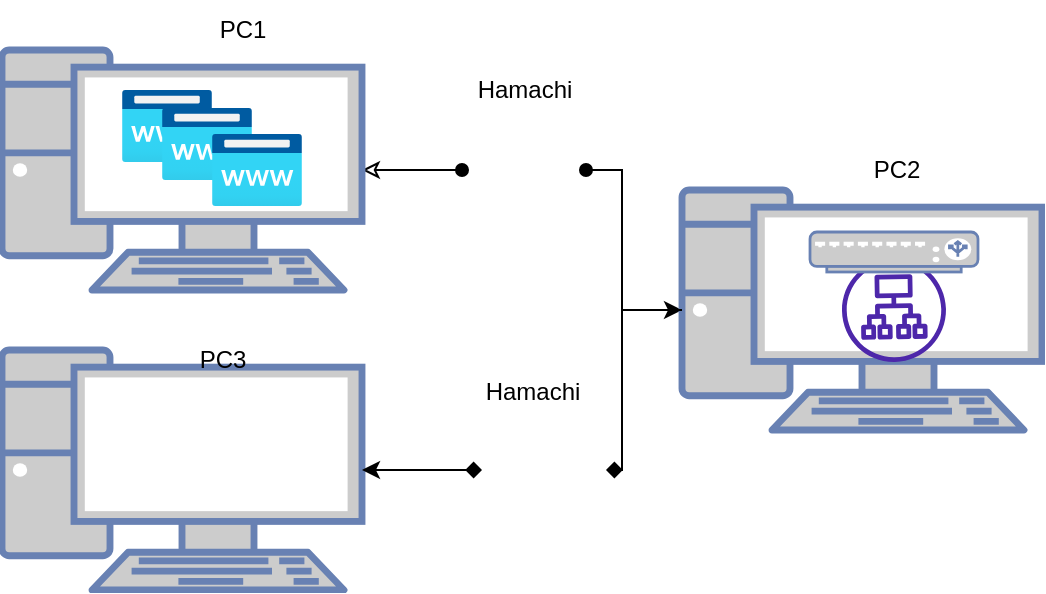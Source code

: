 <mxfile version="20.3.6" type="github">
  <diagram id="_9pJYnEhJNvAgKNPj2_E" name="Page-1">
    <mxGraphModel dx="862" dy="442" grid="1" gridSize="10" guides="1" tooltips="1" connect="1" arrows="1" fold="1" page="1" pageScale="1" pageWidth="827" pageHeight="1169" math="0" shadow="0">
      <root>
        <mxCell id="0" />
        <mxCell id="1" parent="0" />
        <mxCell id="uqKmrp4bwlxtikAry7Os-8" style="edgeStyle=orthogonalEdgeStyle;rounded=0;orthogonalLoop=1;jettySize=auto;html=1;startArrow=classic;startFill=0;endArrow=oval;endFill=1;" edge="1" parent="1" source="uqKmrp4bwlxtikAry7Os-1" target="uqKmrp4bwlxtikAry7Os-6">
          <mxGeometry relative="1" as="geometry" />
        </mxCell>
        <mxCell id="uqKmrp4bwlxtikAry7Os-1" value="" style="fontColor=#0066CC;verticalAlign=top;verticalLabelPosition=bottom;labelPosition=center;align=center;html=1;outlineConnect=0;fillColor=#CCCCCC;strokeColor=#6881B3;gradientColor=none;gradientDirection=north;strokeWidth=2;shape=mxgraph.networks.pc;" vertex="1" parent="1">
          <mxGeometry x="20" y="100" width="180" height="120" as="geometry" />
        </mxCell>
        <mxCell id="uqKmrp4bwlxtikAry7Os-10" style="edgeStyle=orthogonalEdgeStyle;rounded=0;orthogonalLoop=1;jettySize=auto;html=1;endArrow=diamond;endFill=1;startArrow=classic;startFill=1;entryX=1;entryY=0.5;entryDx=0;entryDy=0;" edge="1" parent="1" source="uqKmrp4bwlxtikAry7Os-4" target="uqKmrp4bwlxtikAry7Os-7">
          <mxGeometry relative="1" as="geometry">
            <mxPoint x="430" y="274" as="targetPoint" />
            <Array as="points">
              <mxPoint x="330" y="230" />
              <mxPoint x="330" y="310" />
            </Array>
          </mxGeometry>
        </mxCell>
        <mxCell id="uqKmrp4bwlxtikAry7Os-4" value="" style="fontColor=#0066CC;verticalAlign=top;verticalLabelPosition=bottom;labelPosition=center;align=center;html=1;outlineConnect=0;fillColor=#CCCCCC;strokeColor=#6881B3;gradientColor=none;gradientDirection=north;strokeWidth=2;shape=mxgraph.networks.pc;" vertex="1" parent="1">
          <mxGeometry x="360" y="170" width="180" height="120" as="geometry" />
        </mxCell>
        <mxCell id="uqKmrp4bwlxtikAry7Os-5" value="" style="fontColor=#0066CC;verticalAlign=top;verticalLabelPosition=bottom;labelPosition=center;align=center;html=1;outlineConnect=0;fillColor=#CCCCCC;strokeColor=#6881B3;gradientColor=none;gradientDirection=north;strokeWidth=2;shape=mxgraph.networks.pc;" vertex="1" parent="1">
          <mxGeometry x="20" y="250" width="180" height="120" as="geometry" />
        </mxCell>
        <mxCell id="uqKmrp4bwlxtikAry7Os-17" value="" style="edgeStyle=orthogonalEdgeStyle;rounded=0;orthogonalLoop=1;jettySize=auto;html=1;startArrow=oval;startFill=1;endArrow=none;endFill=0;" edge="1" parent="1" source="uqKmrp4bwlxtikAry7Os-6" target="uqKmrp4bwlxtikAry7Os-4">
          <mxGeometry relative="1" as="geometry">
            <Array as="points">
              <mxPoint x="330" y="160" />
              <mxPoint x="330" y="230" />
            </Array>
          </mxGeometry>
        </mxCell>
        <mxCell id="uqKmrp4bwlxtikAry7Os-6" value="" style="shape=image;verticalLabelPosition=bottom;labelBackgroundColor=default;verticalAlign=top;aspect=fixed;imageAspect=0;image=https://img.icons8.com/dusk/512/hamachi.png;" vertex="1" parent="1">
          <mxGeometry x="250" y="129" width="62" height="62" as="geometry" />
        </mxCell>
        <mxCell id="uqKmrp4bwlxtikAry7Os-11" value="" style="edgeStyle=orthogonalEdgeStyle;rounded=0;orthogonalLoop=1;jettySize=auto;html=1;startArrow=diamond;startFill=1;" edge="1" parent="1" source="uqKmrp4bwlxtikAry7Os-7" target="uqKmrp4bwlxtikAry7Os-5">
          <mxGeometry relative="1" as="geometry">
            <Array as="points">
              <mxPoint x="290" y="289" />
            </Array>
          </mxGeometry>
        </mxCell>
        <mxCell id="uqKmrp4bwlxtikAry7Os-7" value="" style="shape=image;verticalLabelPosition=bottom;labelBackgroundColor=default;verticalAlign=top;aspect=fixed;imageAspect=0;image=https://img.icons8.com/dusk/512/hamachi.png;" vertex="1" parent="1">
          <mxGeometry x="260" y="279" width="62" height="62" as="geometry" />
        </mxCell>
        <mxCell id="uqKmrp4bwlxtikAry7Os-14" value="" style="shape=image;html=1;verticalAlign=top;verticalLabelPosition=bottom;labelBackgroundColor=#ffffff;imageAspect=0;aspect=fixed;image=https://cdn1.iconfinder.com/data/icons/unicons-line-vol-2/24/database-128.png" vertex="1" parent="1">
          <mxGeometry x="150" y="278.5" width="41" height="41" as="geometry" />
        </mxCell>
        <mxCell id="uqKmrp4bwlxtikAry7Os-15" value="" style="shape=image;html=1;verticalAlign=top;verticalLabelPosition=bottom;labelBackgroundColor=#ffffff;imageAspect=0;aspect=fixed;image=https://cdn2.iconfinder.com/data/icons/css-vol-1/24/database-128.png" vertex="1" parent="1">
          <mxGeometry x="70" y="279" width="40" height="40" as="geometry" />
        </mxCell>
        <mxCell id="uqKmrp4bwlxtikAry7Os-16" value="" style="shape=image;html=1;verticalAlign=top;verticalLabelPosition=bottom;labelBackgroundColor=#ffffff;imageAspect=0;aspect=fixed;image=https://cdn2.iconfinder.com/data/icons/css-vol-1/24/database-128.png" vertex="1" parent="1">
          <mxGeometry x="110" y="279" width="40" height="40" as="geometry" />
        </mxCell>
        <mxCell id="uqKmrp4bwlxtikAry7Os-19" value="" style="aspect=fixed;html=1;points=[];align=center;image;fontSize=12;image=img/lib/azure2/app_services/App_Service_Domains.svg;" vertex="1" parent="1">
          <mxGeometry x="80" y="120" width="45" height="36" as="geometry" />
        </mxCell>
        <mxCell id="uqKmrp4bwlxtikAry7Os-22" value="" style="aspect=fixed;html=1;points=[];align=center;image;fontSize=12;image=img/lib/azure2/app_services/App_Service_Domains.svg;" vertex="1" parent="1">
          <mxGeometry x="100" y="129" width="45" height="36" as="geometry" />
        </mxCell>
        <mxCell id="uqKmrp4bwlxtikAry7Os-23" value="" style="aspect=fixed;html=1;points=[];align=center;image;fontSize=12;image=img/lib/azure2/app_services/App_Service_Domains.svg;" vertex="1" parent="1">
          <mxGeometry x="125" y="142" width="45" height="36" as="geometry" />
        </mxCell>
        <mxCell id="uqKmrp4bwlxtikAry7Os-24" value="" style="sketch=0;outlineConnect=0;fontColor=#232F3E;gradientColor=none;fillColor=#4D27AA;strokeColor=none;dashed=0;verticalLabelPosition=bottom;verticalAlign=top;align=center;html=1;fontSize=12;fontStyle=0;aspect=fixed;pointerEvents=1;shape=mxgraph.aws4.application_load_balancer;rotation=89;direction=north;" vertex="1" parent="1">
          <mxGeometry x="440" y="204" width="52" height="52" as="geometry" />
        </mxCell>
        <mxCell id="uqKmrp4bwlxtikAry7Os-25" value="" style="fontColor=#0066CC;verticalAlign=top;verticalLabelPosition=bottom;labelPosition=center;align=center;html=1;outlineConnect=0;fillColor=#CCCCCC;strokeColor=#6881B3;gradientColor=none;gradientDirection=north;strokeWidth=2;shape=mxgraph.networks.load_balancer;" vertex="1" parent="1">
          <mxGeometry x="424" y="191" width="84" height="20" as="geometry" />
        </mxCell>
        <mxCell id="uqKmrp4bwlxtikAry7Os-26" value="PC1" style="text;html=1;align=center;verticalAlign=middle;resizable=0;points=[];autosize=1;strokeColor=none;fillColor=none;" vertex="1" parent="1">
          <mxGeometry x="115" y="75" width="50" height="30" as="geometry" />
        </mxCell>
        <mxCell id="uqKmrp4bwlxtikAry7Os-27" value="PC2" style="text;html=1;align=center;verticalAlign=middle;resizable=0;points=[];autosize=1;strokeColor=none;fillColor=none;" vertex="1" parent="1">
          <mxGeometry x="442" y="145" width="50" height="30" as="geometry" />
        </mxCell>
        <mxCell id="uqKmrp4bwlxtikAry7Os-28" value="PC3&lt;br&gt;" style="text;html=1;align=center;verticalAlign=middle;resizable=0;points=[];autosize=1;strokeColor=none;fillColor=none;" vertex="1" parent="1">
          <mxGeometry x="105" y="240" width="50" height="30" as="geometry" />
        </mxCell>
        <mxCell id="uqKmrp4bwlxtikAry7Os-29" value="Hamachi" style="text;html=1;align=center;verticalAlign=middle;resizable=0;points=[];autosize=1;strokeColor=none;fillColor=none;" vertex="1" parent="1">
          <mxGeometry x="246" y="105" width="70" height="30" as="geometry" />
        </mxCell>
        <mxCell id="uqKmrp4bwlxtikAry7Os-30" value="Hamachi" style="text;html=1;align=center;verticalAlign=middle;resizable=0;points=[];autosize=1;strokeColor=none;fillColor=none;" vertex="1" parent="1">
          <mxGeometry x="250" y="256" width="70" height="30" as="geometry" />
        </mxCell>
      </root>
    </mxGraphModel>
  </diagram>
</mxfile>
